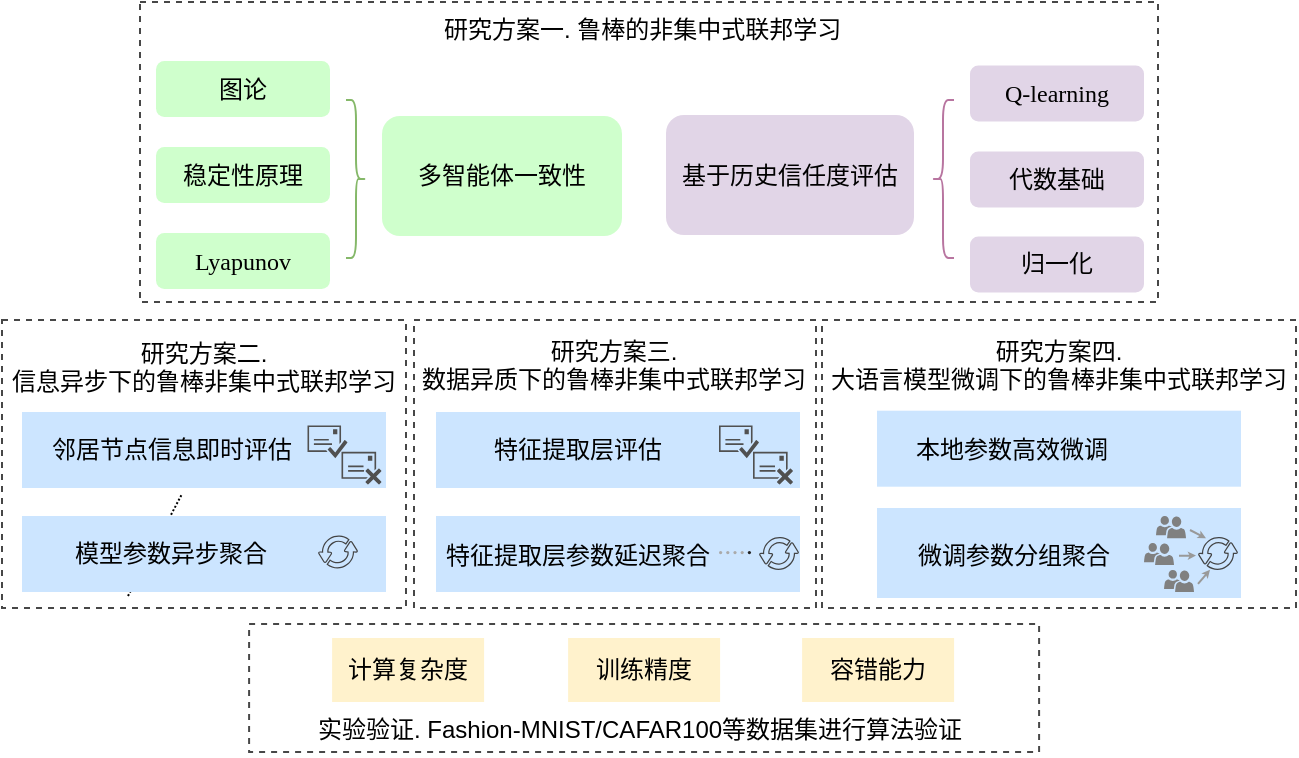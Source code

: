 <mxfile version="26.1.1">
  <diagram name="第 1 页" id="P3lEEP5_8HbprJanwuoM">
    <mxGraphModel dx="988" dy="523" grid="0" gridSize="10" guides="1" tooltips="1" connect="1" arrows="1" fold="1" page="1" pageScale="1" pageWidth="827" pageHeight="1169" math="0" shadow="0">
      <root>
        <mxCell id="0" />
        <mxCell id="1" parent="0" />
        <mxCell id="4K6aIHyUYfTe9VF1dalO-5" value="" style="rounded=0;whiteSpace=wrap;html=1;dashed=1;strokeColor=light-dark(#474747,#FFFFFF);" vertex="1" parent="1">
          <mxGeometry x="487" y="226" width="237" height="144" as="geometry" />
        </mxCell>
        <mxCell id="4K6aIHyUYfTe9VF1dalO-4" value="" style="rounded=0;whiteSpace=wrap;html=1;dashed=1;strokeColor=light-dark(#474747,#FFFFFF);" vertex="1" parent="1">
          <mxGeometry x="283" y="226" width="201" height="144" as="geometry" />
        </mxCell>
        <mxCell id="21Fkpg5qVAJAVFTfusw3-55" value="" style="rounded=0;whiteSpace=wrap;html=1;dashed=1;strokeColor=light-dark(#474747,#FFFFFF);" parent="1" vertex="1">
          <mxGeometry x="200.55" y="378" width="395" height="64" as="geometry" />
        </mxCell>
        <mxCell id="21Fkpg5qVAJAVFTfusw3-31" value="" style="rounded=0;whiteSpace=wrap;html=1;dashed=1;strokeColor=light-dark(#474747,#FFFFFF);" parent="1" vertex="1">
          <mxGeometry x="77" y="226" width="202" height="144" as="geometry" />
        </mxCell>
        <mxCell id="21Fkpg5qVAJAVFTfusw3-15" value="" style="rounded=0;whiteSpace=wrap;html=1;dashed=1;strokeColor=light-dark(#474747,#FFFFFF);" parent="1" vertex="1">
          <mxGeometry x="146" y="67" width="509" height="150" as="geometry" />
        </mxCell>
        <mxCell id="21Fkpg5qVAJAVFTfusw3-3" value="多智能体一致性" style="rounded=1;whiteSpace=wrap;html=1;fillColor=light-dark(#CFFFCC,var(--ge-dark-color, #121212));strokeColor=none;" parent="1" vertex="1">
          <mxGeometry x="267" y="124" width="120" height="60" as="geometry" />
        </mxCell>
        <mxCell id="21Fkpg5qVAJAVFTfusw3-4" value="图论" style="rounded=1;whiteSpace=wrap;html=1;fillColor=light-dark(#CFFFCC,var(--ge-dark-color, #121212));strokeColor=none;fontFamily=Times New Roman;" parent="1" vertex="1">
          <mxGeometry x="154" y="96.5" width="87" height="28" as="geometry" />
        </mxCell>
        <mxCell id="21Fkpg5qVAJAVFTfusw3-5" value="稳定性原理" style="rounded=1;whiteSpace=wrap;html=1;fillColor=light-dark(#CFFFCC,var(--ge-dark-color, #121212));strokeColor=none;fontFamily=Times New Roman;" parent="1" vertex="1">
          <mxGeometry x="154" y="139.5" width="87" height="28" as="geometry" />
        </mxCell>
        <mxCell id="21Fkpg5qVAJAVFTfusw3-6" value="&lt;font face=&quot;Times New Roman&quot;&gt;Lyapunov&lt;/font&gt;" style="rounded=1;whiteSpace=wrap;html=1;fillColor=light-dark(#CFFFCC,var(--ge-dark-color, #121212));strokeColor=none;" parent="1" vertex="1">
          <mxGeometry x="154" y="182.5" width="87" height="28" as="geometry" />
        </mxCell>
        <mxCell id="21Fkpg5qVAJAVFTfusw3-8" value="" style="shape=curlyBracket;whiteSpace=wrap;html=1;rounded=1;flipH=1;labelPosition=right;verticalLabelPosition=middle;align=left;verticalAlign=middle;strokeColor=light-dark(#85B869,#FFFFFF);fontStyle=0" parent="1" vertex="1">
          <mxGeometry x="249" y="116" width="10" height="79" as="geometry" />
        </mxCell>
        <mxCell id="21Fkpg5qVAJAVFTfusw3-9" value="基于历史信任度评估" style="rounded=1;whiteSpace=wrap;html=1;fillColor=light-dark(#E1D5E7,var(--ge-dark-color, #121212));strokeColor=none;" parent="1" vertex="1">
          <mxGeometry x="409" y="123.5" width="124" height="60" as="geometry" />
        </mxCell>
        <mxCell id="21Fkpg5qVAJAVFTfusw3-10" value="" style="shape=curlyBracket;whiteSpace=wrap;html=1;rounded=1;labelPosition=left;verticalLabelPosition=middle;align=right;verticalAlign=middle;strokeColor=light-dark(#B875A0,#FFFFFF);" parent="1" vertex="1">
          <mxGeometry x="542" y="116" width="11" height="79" as="geometry" />
        </mxCell>
        <mxCell id="21Fkpg5qVAJAVFTfusw3-11" value="Q-learning" style="rounded=1;whiteSpace=wrap;html=1;fillColor=#E1D5E7;strokeColor=none;fontFamily=Times New Roman;" parent="1" vertex="1">
          <mxGeometry x="561" y="98.75" width="87" height="28" as="geometry" />
        </mxCell>
        <mxCell id="21Fkpg5qVAJAVFTfusw3-12" value="&lt;font style=&quot;color: rgb(0, 0, 0);&quot;&gt;代数基础&lt;/font&gt;" style="rounded=1;whiteSpace=wrap;html=1;fillColor=#E1D5E7;strokeColor=none;fontFamily=Times New Roman;" parent="1" vertex="1">
          <mxGeometry x="561" y="141.75" width="87" height="28" as="geometry" />
        </mxCell>
        <mxCell id="21Fkpg5qVAJAVFTfusw3-14" value="归一化" style="rounded=1;whiteSpace=wrap;html=1;fillColor=#E1D5E7;strokeColor=none;fontFamily=Times New Roman;" parent="1" vertex="1">
          <mxGeometry x="561" y="184.25" width="87" height="28" as="geometry" />
        </mxCell>
        <mxCell id="21Fkpg5qVAJAVFTfusw3-16" value="研究方案一. 鲁棒的非集中式联邦学习" style="text;whiteSpace=wrap;" parent="1" vertex="1">
          <mxGeometry x="296.3" y="67" width="203.5" height="25" as="geometry" />
        </mxCell>
        <mxCell id="21Fkpg5qVAJAVFTfusw3-34" value="" style="endArrow=none;dashed=1;html=1;dashPattern=1 1;strokeWidth=1;rounded=0;entryX=0.5;entryY=1;entryDx=0;entryDy=0;exitX=0.5;exitY=0;exitDx=0;exitDy=0;endSize=1;startSize=1;jumpSize=1;" parent="1" source="21Fkpg5qVAJAVFTfusw3-32" edge="1">
          <mxGeometry width="50" height="50" relative="1" as="geometry">
            <mxPoint x="140" y="364" as="sourcePoint" />
            <mxPoint x="167.0" y="313" as="targetPoint" />
          </mxGeometry>
        </mxCell>
        <mxCell id="21Fkpg5qVAJAVFTfusw3-37" value="研究方案二.&#xa;信息异步下的鲁棒非集中式联邦学习" style="text;whiteSpace=wrap;align=center;" parent="1" vertex="1">
          <mxGeometry x="79" y="229" width="198" height="38" as="geometry" />
        </mxCell>
        <mxCell id="21Fkpg5qVAJAVFTfusw3-44" value="研究方案三.&#xa;数据异质下的鲁棒非集中式联邦学习" style="text;whiteSpace=wrap;align=center;" parent="1" vertex="1">
          <mxGeometry x="282.98" y="228" width="200.03" height="40" as="geometry" />
        </mxCell>
        <mxCell id="21Fkpg5qVAJAVFTfusw3-52" value="计算复杂度" style="rounded=0;whiteSpace=wrap;html=1;fillColor=#FFF2CC;strokeColor=none;" parent="1" vertex="1">
          <mxGeometry x="242.05" y="385" width="76" height="32" as="geometry" />
        </mxCell>
        <mxCell id="21Fkpg5qVAJAVFTfusw3-53" value="&lt;font style=&quot;color: rgb(0, 0, 0);&quot;&gt;容错能力&lt;/font&gt;" style="rounded=0;whiteSpace=wrap;html=1;fillColor=#FFF2CC;strokeColor=none;" parent="1" vertex="1">
          <mxGeometry x="477.05" y="385" width="76" height="32" as="geometry" />
        </mxCell>
        <mxCell id="21Fkpg5qVAJAVFTfusw3-54" value="训练精度" style="rounded=0;whiteSpace=wrap;html=1;fillColor=#FFF2CC;strokeColor=none;" parent="1" vertex="1">
          <mxGeometry x="360.05" y="385" width="76" height="32" as="geometry" />
        </mxCell>
        <mxCell id="21Fkpg5qVAJAVFTfusw3-56" value="实验验证. Fashion-MNIST/CAFAR100等数据集进行算法验证" style="text;whiteSpace=wrap;" parent="1" vertex="1">
          <mxGeometry x="233.36" y="417" width="329.39" height="27" as="geometry" />
        </mxCell>
        <mxCell id="4K6aIHyUYfTe9VF1dalO-3" value="研究方案四.&#xa;大语言模型微调下的鲁棒非集中式联邦学习" style="text;whiteSpace=wrap;align=center;" vertex="1" parent="1">
          <mxGeometry x="490" y="228" width="231" height="40" as="geometry" />
        </mxCell>
        <mxCell id="4K6aIHyUYfTe9VF1dalO-6" value="" style="rounded=0;whiteSpace=wrap;html=1;fillColor=light-dark(#CCE5FF,var(--ge-dark-color, #121212));strokeColor=none;fontFamily=Times New Roman;" vertex="1" parent="1">
          <mxGeometry x="294" y="272" width="182" height="38" as="geometry" />
        </mxCell>
        <mxCell id="4K6aIHyUYfTe9VF1dalO-7" value="" style="rounded=0;whiteSpace=wrap;html=1;fillColor=light-dark(#CCE5FF,var(--ge-dark-color, #121212));strokeColor=none;fontFamily=Times New Roman;" vertex="1" parent="1">
          <mxGeometry x="294" y="324" width="182" height="38" as="geometry" />
        </mxCell>
        <mxCell id="4K6aIHyUYfTe9VF1dalO-103" value="&lt;span style=&quot;color: rgb(0, 0, 0); font-family: &amp;quot;Times New Roman&amp;quot;; font-size: 12px; font-style: normal; font-variant-ligatures: normal; font-variant-caps: normal; font-weight: 400; letter-spacing: normal; orphans: 2; text-align: center; text-indent: 0px; text-transform: none; widows: 2; word-spacing: 0px; -webkit-text-stroke-width: 0px; white-space: normal; text-decoration-thickness: initial; text-decoration-style: initial; text-decoration-color: initial; float: none; display: inline !important;&quot;&gt;特征提取层评估&lt;/span&gt;" style="text;whiteSpace=wrap;html=1;fillColor=none;" vertex="1" parent="1">
          <mxGeometry x="321.35" y="276.65" width="89.4" height="26.25" as="geometry" />
        </mxCell>
        <mxCell id="4K6aIHyUYfTe9VF1dalO-104" value="&lt;span style=&quot;color: rgb(0, 0, 0); font-family: &amp;quot;Times New Roman&amp;quot;; font-size: 12px; font-style: normal; font-variant-ligatures: normal; font-variant-caps: normal; font-weight: 400; letter-spacing: normal; orphans: 2; text-align: center; text-indent: 0px; text-transform: none; widows: 2; word-spacing: 0px; -webkit-text-stroke-width: 0px; white-space: normal; text-decoration-thickness: initial; text-decoration-style: initial; text-decoration-color: initial; float: none; display: inline !important;&quot;&gt;特征提取层参数延迟聚合&lt;/span&gt;" style="text;whiteSpace=wrap;html=1;" vertex="1" parent="1">
          <mxGeometry x="296.6" y="329.9" width="138.9" height="26.2" as="geometry" />
        </mxCell>
        <mxCell id="4K6aIHyUYfTe9VF1dalO-116" value="" style="html=1;verticalLabelPosition=bottom;labelBackgroundColor=#ffffff;verticalAlign=top;shadow=0;dashed=0;strokeWidth=1;shape=mxgraph.ios7ui.pageControl;fillColor=#222222;strokeColor=#aaaaaa;sketch=0;" vertex="1" parent="1">
          <mxGeometry x="435.5" y="339.8" width="16" height="5" as="geometry" />
        </mxCell>
        <mxCell id="4K6aIHyUYfTe9VF1dalO-123" value="" style="rounded=0;whiteSpace=wrap;html=1;fillColor=light-dark(#CCE5FF,var(--ge-dark-color, #121212));strokeColor=none;fontFamily=Times New Roman;" vertex="1" parent="1">
          <mxGeometry x="87" y="272" width="182" height="38" as="geometry" />
        </mxCell>
        <mxCell id="4K6aIHyUYfTe9VF1dalO-124" value="" style="rounded=0;whiteSpace=wrap;html=1;fillColor=light-dark(#CCE5FF,var(--ge-dark-color, #121212));strokeColor=none;fontFamily=Times New Roman;" vertex="1" parent="1">
          <mxGeometry x="87" y="324" width="182" height="38" as="geometry" />
        </mxCell>
        <mxCell id="4K6aIHyUYfTe9VF1dalO-125" value="" style="rounded=0;whiteSpace=wrap;html=1;fillColor=light-dark(#CCE5FF,var(--ge-dark-color, #121212));strokeColor=none;fontFamily=Times New Roman;" vertex="1" parent="1">
          <mxGeometry x="514.5" y="271.35" width="182" height="38" as="geometry" />
        </mxCell>
        <mxCell id="4K6aIHyUYfTe9VF1dalO-126" value="" style="rounded=0;whiteSpace=wrap;html=1;fillColor=light-dark(#CCE5FF,var(--ge-dark-color, #121212));strokeColor=none;fontFamily=Times New Roman;" vertex="1" parent="1">
          <mxGeometry x="514.5" y="320" width="182" height="45" as="geometry" />
        </mxCell>
        <mxCell id="4K6aIHyUYfTe9VF1dalO-127" value="&lt;span style=&quot;color: rgb(0, 0, 0); font-family: &amp;quot;Times New Roman&amp;quot;; font-size: 12px; font-style: normal; font-variant-ligatures: normal; font-variant-caps: normal; font-weight: 400; letter-spacing: normal; orphans: 2; text-align: center; text-indent: 0px; text-transform: none; widows: 2; word-spacing: 0px; -webkit-text-stroke-width: 0px; white-space: normal; text-decoration-thickness: initial; text-decoration-style: initial; text-decoration-color: initial; float: none; display: inline !important;&quot;&gt;邻居节点信息即时评估&lt;/span&gt;" style="text;whiteSpace=wrap;html=1;fillColor=none;" vertex="1" parent="1">
          <mxGeometry x="100.0" y="276.65" width="123.7" height="27.4" as="geometry" />
        </mxCell>
        <mxCell id="4K6aIHyUYfTe9VF1dalO-128" value="&lt;span style=&quot;color: rgb(0, 0, 0); font-family: &amp;quot;Times New Roman&amp;quot;; font-size: 12px; font-style: normal; font-variant-ligatures: normal; font-variant-caps: normal; font-weight: 400; letter-spacing: normal; orphans: 2; text-indent: 0px; text-transform: none; widows: 2; word-spacing: 0px; -webkit-text-stroke-width: 0px; white-space: normal; text-decoration-thickness: initial; text-decoration-style: initial; text-decoration-color: initial; float: none; display: inline !important;&quot;&gt;模型参数异步聚合&lt;/span&gt;" style="text;whiteSpace=wrap;html=1;fillColor=none;align=center;" vertex="1" parent="1">
          <mxGeometry x="109.5" y="329.45" width="104.7" height="25.7" as="geometry" />
        </mxCell>
        <mxCell id="4K6aIHyUYfTe9VF1dalO-129" value="&lt;span style=&quot;color: rgb(0, 0, 0); font-family: &amp;quot;Times New Roman&amp;quot;; font-size: 12px; font-style: normal; font-variant-ligatures: normal; font-variant-caps: normal; font-weight: 400; letter-spacing: normal; orphans: 2; text-align: center; text-indent: 0px; text-transform: none; widows: 2; word-spacing: 0px; -webkit-text-stroke-width: 0px; white-space: normal; text-decoration-thickness: initial; text-decoration-style: initial; text-decoration-color: initial; float: none; display: inline !important;&quot;&gt;本地参数高效微调&lt;/span&gt;" style="text;whiteSpace=wrap;html=1;fillColor=none;" vertex="1" parent="1">
          <mxGeometry x="531.94" y="276.65" width="102" height="26.4" as="geometry" />
        </mxCell>
        <mxCell id="4K6aIHyUYfTe9VF1dalO-131" value="&lt;div style=&quot;text-align: center;&quot;&gt;&lt;span style=&quot;font-family: &amp;quot;Times New Roman&amp;quot;; background-color: transparent; color: light-dark(rgb(0, 0, 0), rgb(255, 255, 255));&quot;&gt;微调参数&lt;/span&gt;&lt;span style=&quot;background-color: transparent; color: light-dark(rgb(0, 0, 0), rgb(255, 255, 255));&quot;&gt;&lt;font face=&quot;Times New Roman&quot;&gt;分组聚合&lt;/font&gt;&lt;/span&gt;&lt;/div&gt;" style="text;whiteSpace=wrap;html=1;fillColor=none;" vertex="1" parent="1">
          <mxGeometry x="533.0" y="329.9" width="99.88" height="26.4" as="geometry" />
        </mxCell>
        <mxCell id="4K6aIHyUYfTe9VF1dalO-138" value="" style="shape=image;html=1;verticalAlign=top;verticalLabelPosition=bottom;labelBackgroundColor=#ffffff;imageAspect=0;aspect=fixed;image=https://cdn2.iconfinder.com/data/icons/competitive-strategy-and-corporate-training/512/736_Efficiency_management_processing_productivity_project_Business_Management-128.png;fillColor=#666666;" vertex="1" parent="1">
          <mxGeometry x="661" y="279.35" width="21" height="21" as="geometry" />
        </mxCell>
        <mxCell id="4K6aIHyUYfTe9VF1dalO-140" value="" style="sketch=0;pointerEvents=1;shadow=0;dashed=0;html=1;strokeColor=none;fillColor=#505050;labelPosition=center;verticalLabelPosition=bottom;verticalAlign=top;outlineConnect=0;align=center;shape=mxgraph.office.concepts.email_approved;aspect=fixed;" vertex="1" parent="1">
          <mxGeometry x="229.75" y="278.75" width="20" height="16.43" as="geometry" />
        </mxCell>
        <mxCell id="4K6aIHyUYfTe9VF1dalO-141" value="" style="sketch=0;pointerEvents=1;shadow=0;dashed=0;html=1;strokeColor=none;fillColor=#505050;labelPosition=center;verticalLabelPosition=bottom;verticalAlign=top;outlineConnect=0;align=center;shape=mxgraph.office.concepts.email_rejected;aspect=fixed;" vertex="1" parent="1">
          <mxGeometry x="246.75" y="291.92" width="20" height="16.36" as="geometry" />
        </mxCell>
        <mxCell id="4K6aIHyUYfTe9VF1dalO-142" value="" style="sketch=0;pointerEvents=1;shadow=0;dashed=0;html=1;strokeColor=none;fillColor=#505050;labelPosition=center;verticalLabelPosition=bottom;verticalAlign=top;outlineConnect=0;align=center;shape=mxgraph.office.concepts.email_approved;aspect=fixed;" vertex="1" parent="1">
          <mxGeometry x="435.5" y="278.75" width="20" height="16.43" as="geometry" />
        </mxCell>
        <mxCell id="4K6aIHyUYfTe9VF1dalO-143" value="" style="sketch=0;pointerEvents=1;shadow=0;dashed=0;html=1;strokeColor=none;fillColor=#505050;labelPosition=center;verticalLabelPosition=bottom;verticalAlign=top;outlineConnect=0;align=center;shape=mxgraph.office.concepts.email_rejected;aspect=fixed;" vertex="1" parent="1">
          <mxGeometry x="452.5" y="291.92" width="20" height="16.36" as="geometry" />
        </mxCell>
        <mxCell id="4K6aIHyUYfTe9VF1dalO-145" value="" style="sketch=0;pointerEvents=1;shadow=0;dashed=0;html=1;strokeColor=none;fillColor=#434445;aspect=fixed;labelPosition=center;verticalLabelPosition=bottom;verticalAlign=top;align=center;outlineConnect=0;shape=mxgraph.vvd.business_continuity_data_protection;" vertex="1" parent="1">
          <mxGeometry x="235" y="333.7" width="20" height="17.2" as="geometry" />
        </mxCell>
        <mxCell id="4K6aIHyUYfTe9VF1dalO-146" value="" style="sketch=0;pointerEvents=1;shadow=0;dashed=0;html=1;strokeColor=none;fillColor=#434445;aspect=fixed;labelPosition=center;verticalLabelPosition=bottom;verticalAlign=top;align=center;outlineConnect=0;shape=mxgraph.vvd.business_continuity_data_protection;" vertex="1" parent="1">
          <mxGeometry x="455.5" y="334.4" width="20" height="17.2" as="geometry" />
        </mxCell>
        <mxCell id="4K6aIHyUYfTe9VF1dalO-147" value="" style="sketch=0;pointerEvents=1;shadow=0;dashed=0;html=1;strokeColor=none;fillColor=#434445;aspect=fixed;labelPosition=center;verticalLabelPosition=bottom;verticalAlign=top;align=center;outlineConnect=0;shape=mxgraph.vvd.business_continuity_data_protection;" vertex="1" parent="1">
          <mxGeometry x="675" y="334.4" width="20" height="17.2" as="geometry" />
        </mxCell>
        <mxCell id="4K6aIHyUYfTe9VF1dalO-148" value="" style="sketch=0;pointerEvents=1;shadow=0;dashed=0;html=1;strokeColor=none;labelPosition=center;verticalLabelPosition=bottom;verticalAlign=top;align=center;fillColor=#808080;shape=mxgraph.mscae.intune.user_group;aspect=fixed;" vertex="1" parent="1">
          <mxGeometry x="654" y="324" width="15" height="11.1" as="geometry" />
        </mxCell>
        <mxCell id="4K6aIHyUYfTe9VF1dalO-149" value="" style="sketch=0;pointerEvents=1;shadow=0;dashed=0;html=1;strokeColor=none;labelPosition=center;verticalLabelPosition=bottom;verticalAlign=top;align=center;fillColor=#808080;shape=mxgraph.mscae.intune.user_group;aspect=fixed;" vertex="1" parent="1">
          <mxGeometry x="648" y="337.45" width="15" height="11.1" as="geometry" />
        </mxCell>
        <mxCell id="4K6aIHyUYfTe9VF1dalO-150" value="" style="sketch=0;pointerEvents=1;shadow=0;dashed=0;html=1;strokeColor=none;labelPosition=center;verticalLabelPosition=bottom;verticalAlign=top;align=center;fillColor=#808080;shape=mxgraph.mscae.intune.user_group;aspect=fixed;" vertex="1" parent="1">
          <mxGeometry x="658" y="350.9" width="15" height="11.1" as="geometry" />
        </mxCell>
        <mxCell id="4K6aIHyUYfTe9VF1dalO-152" value="" style="endArrow=classic;html=1;rounded=0;endSize=1;strokeColor=#999999;" edge="1" parent="1">
          <mxGeometry width="50" height="50" relative="1" as="geometry">
            <mxPoint x="671" y="331" as="sourcePoint" />
            <mxPoint x="679" y="335.1" as="targetPoint" />
          </mxGeometry>
        </mxCell>
        <mxCell id="4K6aIHyUYfTe9VF1dalO-153" value="" style="endArrow=classic;html=1;rounded=0;endSize=1;strokeColor=#999999;" edge="1" parent="1">
          <mxGeometry width="50" height="50" relative="1" as="geometry">
            <mxPoint x="665.5" y="343.88" as="sourcePoint" />
            <mxPoint x="674" y="343.8" as="targetPoint" />
          </mxGeometry>
        </mxCell>
        <mxCell id="4K6aIHyUYfTe9VF1dalO-154" value="" style="endArrow=classic;html=1;rounded=0;endSize=1;strokeColor=#999999;" edge="1" parent="1">
          <mxGeometry width="50" height="50" relative="1" as="geometry">
            <mxPoint x="675" y="357.9" as="sourcePoint" />
            <mxPoint x="681" y="350.9" as="targetPoint" />
          </mxGeometry>
        </mxCell>
      </root>
    </mxGraphModel>
  </diagram>
</mxfile>
